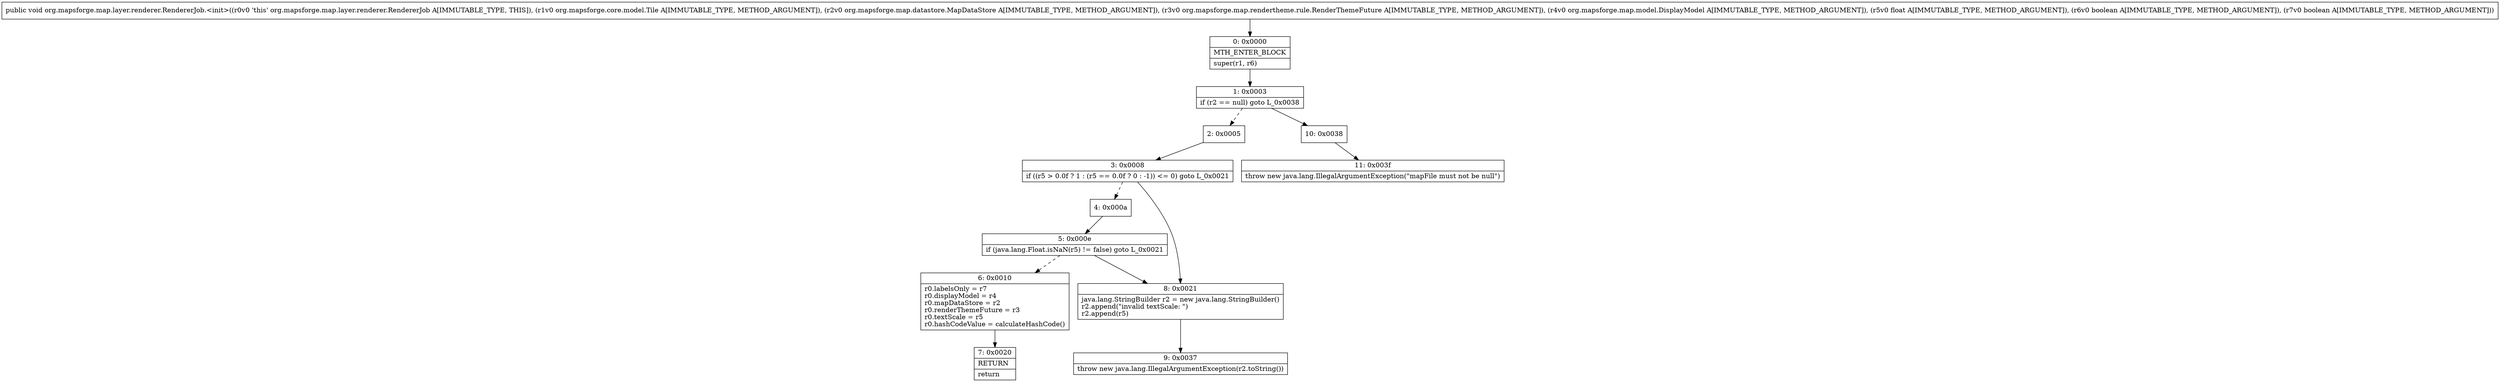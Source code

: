 digraph "CFG fororg.mapsforge.map.layer.renderer.RendererJob.\<init\>(Lorg\/mapsforge\/core\/model\/Tile;Lorg\/mapsforge\/map\/datastore\/MapDataStore;Lorg\/mapsforge\/map\/rendertheme\/rule\/RenderThemeFuture;Lorg\/mapsforge\/map\/model\/DisplayModel;FZZ)V" {
Node_0 [shape=record,label="{0\:\ 0x0000|MTH_ENTER_BLOCK\l|super(r1, r6)\l}"];
Node_1 [shape=record,label="{1\:\ 0x0003|if (r2 == null) goto L_0x0038\l}"];
Node_2 [shape=record,label="{2\:\ 0x0005}"];
Node_3 [shape=record,label="{3\:\ 0x0008|if ((r5 \> 0.0f ? 1 : (r5 == 0.0f ? 0 : \-1)) \<= 0) goto L_0x0021\l}"];
Node_4 [shape=record,label="{4\:\ 0x000a}"];
Node_5 [shape=record,label="{5\:\ 0x000e|if (java.lang.Float.isNaN(r5) != false) goto L_0x0021\l}"];
Node_6 [shape=record,label="{6\:\ 0x0010|r0.labelsOnly = r7\lr0.displayModel = r4\lr0.mapDataStore = r2\lr0.renderThemeFuture = r3\lr0.textScale = r5\lr0.hashCodeValue = calculateHashCode()\l}"];
Node_7 [shape=record,label="{7\:\ 0x0020|RETURN\l|return\l}"];
Node_8 [shape=record,label="{8\:\ 0x0021|java.lang.StringBuilder r2 = new java.lang.StringBuilder()\lr2.append(\"invalid textScale: \")\lr2.append(r5)\l}"];
Node_9 [shape=record,label="{9\:\ 0x0037|throw new java.lang.IllegalArgumentException(r2.toString())\l}"];
Node_10 [shape=record,label="{10\:\ 0x0038}"];
Node_11 [shape=record,label="{11\:\ 0x003f|throw new java.lang.IllegalArgumentException(\"mapFile must not be null\")\l}"];
MethodNode[shape=record,label="{public void org.mapsforge.map.layer.renderer.RendererJob.\<init\>((r0v0 'this' org.mapsforge.map.layer.renderer.RendererJob A[IMMUTABLE_TYPE, THIS]), (r1v0 org.mapsforge.core.model.Tile A[IMMUTABLE_TYPE, METHOD_ARGUMENT]), (r2v0 org.mapsforge.map.datastore.MapDataStore A[IMMUTABLE_TYPE, METHOD_ARGUMENT]), (r3v0 org.mapsforge.map.rendertheme.rule.RenderThemeFuture A[IMMUTABLE_TYPE, METHOD_ARGUMENT]), (r4v0 org.mapsforge.map.model.DisplayModel A[IMMUTABLE_TYPE, METHOD_ARGUMENT]), (r5v0 float A[IMMUTABLE_TYPE, METHOD_ARGUMENT]), (r6v0 boolean A[IMMUTABLE_TYPE, METHOD_ARGUMENT]), (r7v0 boolean A[IMMUTABLE_TYPE, METHOD_ARGUMENT])) }"];
MethodNode -> Node_0;
Node_0 -> Node_1;
Node_1 -> Node_2[style=dashed];
Node_1 -> Node_10;
Node_2 -> Node_3;
Node_3 -> Node_4[style=dashed];
Node_3 -> Node_8;
Node_4 -> Node_5;
Node_5 -> Node_6[style=dashed];
Node_5 -> Node_8;
Node_6 -> Node_7;
Node_8 -> Node_9;
Node_10 -> Node_11;
}

